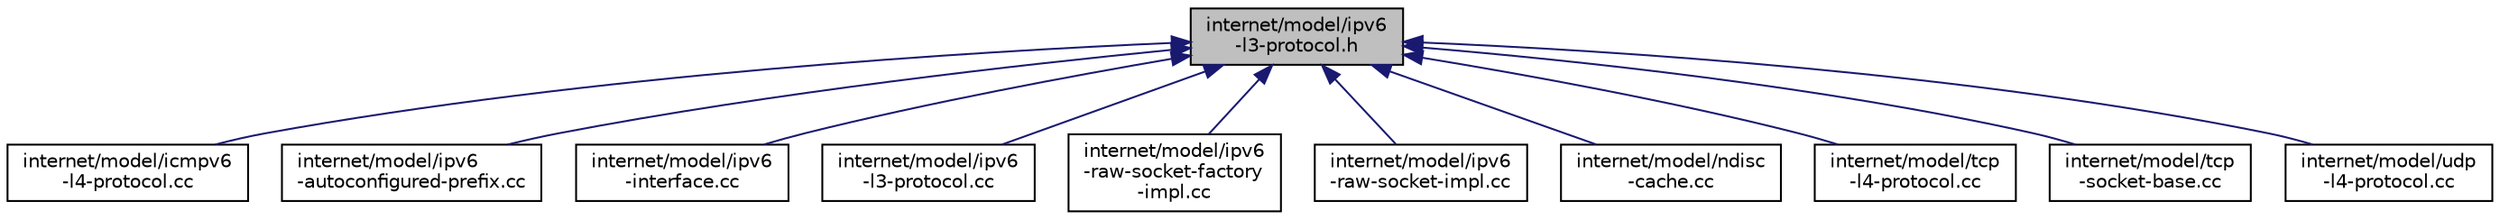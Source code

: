 digraph "internet/model/ipv6-l3-protocol.h"
{
  edge [fontname="Helvetica",fontsize="10",labelfontname="Helvetica",labelfontsize="10"];
  node [fontname="Helvetica",fontsize="10",shape=record];
  Node1 [label="internet/model/ipv6\l-l3-protocol.h",height=0.2,width=0.4,color="black", fillcolor="grey75", style="filled", fontcolor="black"];
  Node1 -> Node2 [dir="back",color="midnightblue",fontsize="10",style="solid"];
  Node2 [label="internet/model/icmpv6\l-l4-protocol.cc",height=0.2,width=0.4,color="black", fillcolor="white", style="filled",URL="$de/d3e/icmpv6-l4-protocol_8cc.html"];
  Node1 -> Node3 [dir="back",color="midnightblue",fontsize="10",style="solid"];
  Node3 [label="internet/model/ipv6\l-autoconfigured-prefix.cc",height=0.2,width=0.4,color="black", fillcolor="white", style="filled",URL="$df/dc0/ipv6-autoconfigured-prefix_8cc.html"];
  Node1 -> Node4 [dir="back",color="midnightblue",fontsize="10",style="solid"];
  Node4 [label="internet/model/ipv6\l-interface.cc",height=0.2,width=0.4,color="black", fillcolor="white", style="filled",URL="$df/d18/ipv6-interface_8cc.html"];
  Node1 -> Node5 [dir="back",color="midnightblue",fontsize="10",style="solid"];
  Node5 [label="internet/model/ipv6\l-l3-protocol.cc",height=0.2,width=0.4,color="black", fillcolor="white", style="filled",URL="$de/d69/ipv6-l3-protocol_8cc.html"];
  Node1 -> Node6 [dir="back",color="midnightblue",fontsize="10",style="solid"];
  Node6 [label="internet/model/ipv6\l-raw-socket-factory\l-impl.cc",height=0.2,width=0.4,color="black", fillcolor="white", style="filled",URL="$db/d52/ipv6-raw-socket-factory-impl_8cc.html"];
  Node1 -> Node7 [dir="back",color="midnightblue",fontsize="10",style="solid"];
  Node7 [label="internet/model/ipv6\l-raw-socket-impl.cc",height=0.2,width=0.4,color="black", fillcolor="white", style="filled",URL="$d2/d11/ipv6-raw-socket-impl_8cc.html"];
  Node1 -> Node8 [dir="back",color="midnightblue",fontsize="10",style="solid"];
  Node8 [label="internet/model/ndisc\l-cache.cc",height=0.2,width=0.4,color="black", fillcolor="white", style="filled",URL="$d5/dae/ndisc-cache_8cc.html"];
  Node1 -> Node9 [dir="back",color="midnightblue",fontsize="10",style="solid"];
  Node9 [label="internet/model/tcp\l-l4-protocol.cc",height=0.2,width=0.4,color="black", fillcolor="white", style="filled",URL="$d3/d79/tcp-l4-protocol_8cc.html"];
  Node1 -> Node10 [dir="back",color="midnightblue",fontsize="10",style="solid"];
  Node10 [label="internet/model/tcp\l-socket-base.cc",height=0.2,width=0.4,color="black", fillcolor="white", style="filled",URL="$d6/d1f/tcp-socket-base_8cc.html"];
  Node1 -> Node11 [dir="back",color="midnightblue",fontsize="10",style="solid"];
  Node11 [label="internet/model/udp\l-l4-protocol.cc",height=0.2,width=0.4,color="black", fillcolor="white", style="filled",URL="$df/d75/udp-l4-protocol_8cc.html"];
}
